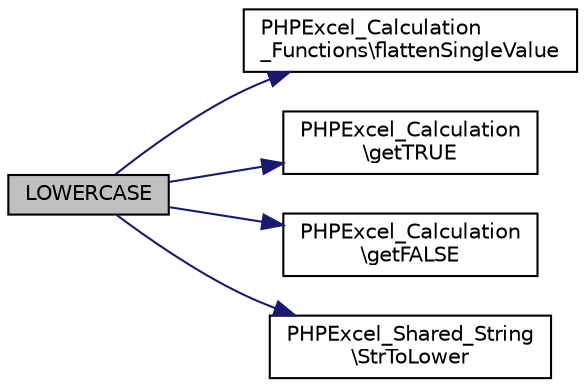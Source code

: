 digraph "LOWERCASE"
{
  edge [fontname="Helvetica",fontsize="10",labelfontname="Helvetica",labelfontsize="10"];
  node [fontname="Helvetica",fontsize="10",shape=record];
  rankdir="LR";
  Node37 [label="LOWERCASE",height=0.2,width=0.4,color="black", fillcolor="grey75", style="filled", fontcolor="black"];
  Node37 -> Node38 [color="midnightblue",fontsize="10",style="solid",fontname="Helvetica"];
  Node38 [label="PHPExcel_Calculation\l_Functions\\flattenSingleValue",height=0.2,width=0.4,color="black", fillcolor="white", style="filled",URL="$class_p_h_p_excel___calculation___functions.html#acaf2a2e8a02edcc96314474aa06d8550"];
  Node37 -> Node39 [color="midnightblue",fontsize="10",style="solid",fontname="Helvetica"];
  Node39 [label="PHPExcel_Calculation\l\\getTRUE",height=0.2,width=0.4,color="black", fillcolor="white", style="filled",URL="$class_p_h_p_excel___calculation.html#aaef7ebd13f5494224915b6a5f131c94f"];
  Node37 -> Node40 [color="midnightblue",fontsize="10",style="solid",fontname="Helvetica"];
  Node40 [label="PHPExcel_Calculation\l\\getFALSE",height=0.2,width=0.4,color="black", fillcolor="white", style="filled",URL="$class_p_h_p_excel___calculation.html#a6994a8f693ca683db1d52e3b96f5b1b1"];
  Node37 -> Node41 [color="midnightblue",fontsize="10",style="solid",fontname="Helvetica"];
  Node41 [label="PHPExcel_Shared_String\l\\StrToLower",height=0.2,width=0.4,color="black", fillcolor="white", style="filled",URL="$class_p_h_p_excel___shared___string.html#ae426396202fee6dd0cc196e5446eeb11"];
}
